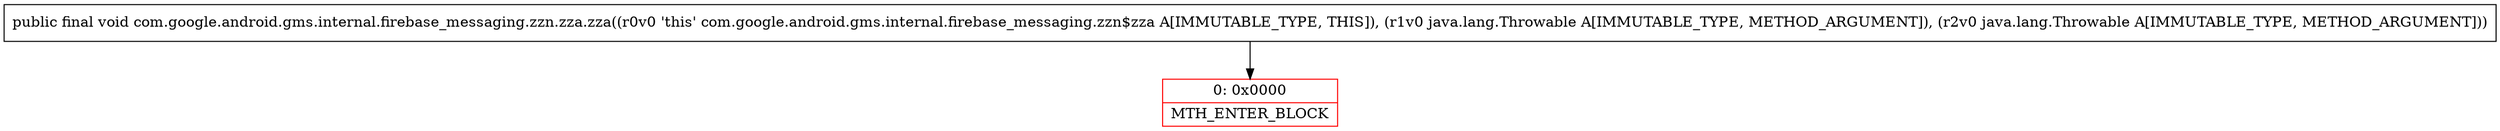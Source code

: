 digraph "CFG forcom.google.android.gms.internal.firebase_messaging.zzn.zza.zza(Ljava\/lang\/Throwable;Ljava\/lang\/Throwable;)V" {
subgraph cluster_Region_83905510 {
label = "R(0)";
node [shape=record,color=blue];
}
Node_0 [shape=record,color=red,label="{0\:\ 0x0000|MTH_ENTER_BLOCK\l}"];
MethodNode[shape=record,label="{public final void com.google.android.gms.internal.firebase_messaging.zzn.zza.zza((r0v0 'this' com.google.android.gms.internal.firebase_messaging.zzn$zza A[IMMUTABLE_TYPE, THIS]), (r1v0 java.lang.Throwable A[IMMUTABLE_TYPE, METHOD_ARGUMENT]), (r2v0 java.lang.Throwable A[IMMUTABLE_TYPE, METHOD_ARGUMENT])) }"];
MethodNode -> Node_0;
}

